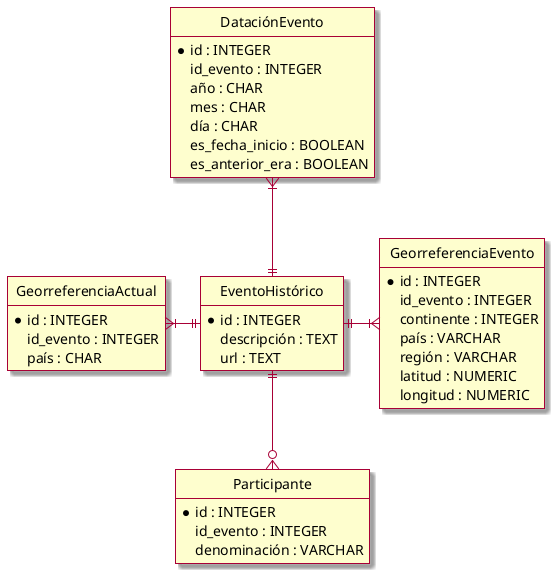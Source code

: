 @startuml lth1
	skin rose
	hide circle
	hide empty members

	entity EventoHistórico {
		*id : INTEGER
		descripción : TEXT 
		url : TEXT
	}

	entity DataciónEvento {
		*id : INTEGER
		id_evento : INTEGER
		año : CHAR
		mes : CHAR
		día : CHAR
		es_fecha_inicio : BOOLEAN
		es_anterior_era : BOOLEAN
	}

	entity GeorreferenciaEvento {
		*id : INTEGER
		id_evento : INTEGER
		continente : INTEGER
		país : VARCHAR
		región : VARCHAR
		latitud : NUMERIC
		longitud : NUMERIC
	}

	entity GeorreferenciaActual {
		*id : INTEGER
		id_evento : INTEGER
		país : CHAR
	}

	entity Participante {
		*id : INTEGER
		id_evento : INTEGER
		denominación : VARCHAR
	}
	DataciónEvento }|-d-|| EventoHistórico  
	EventoHistórico ||-r-|{ GeorreferenciaEvento
	EventoHistórico ||-l-|{ GeorreferenciaActual
	EventoHistórico ||-d-o{ Participante
@enduml